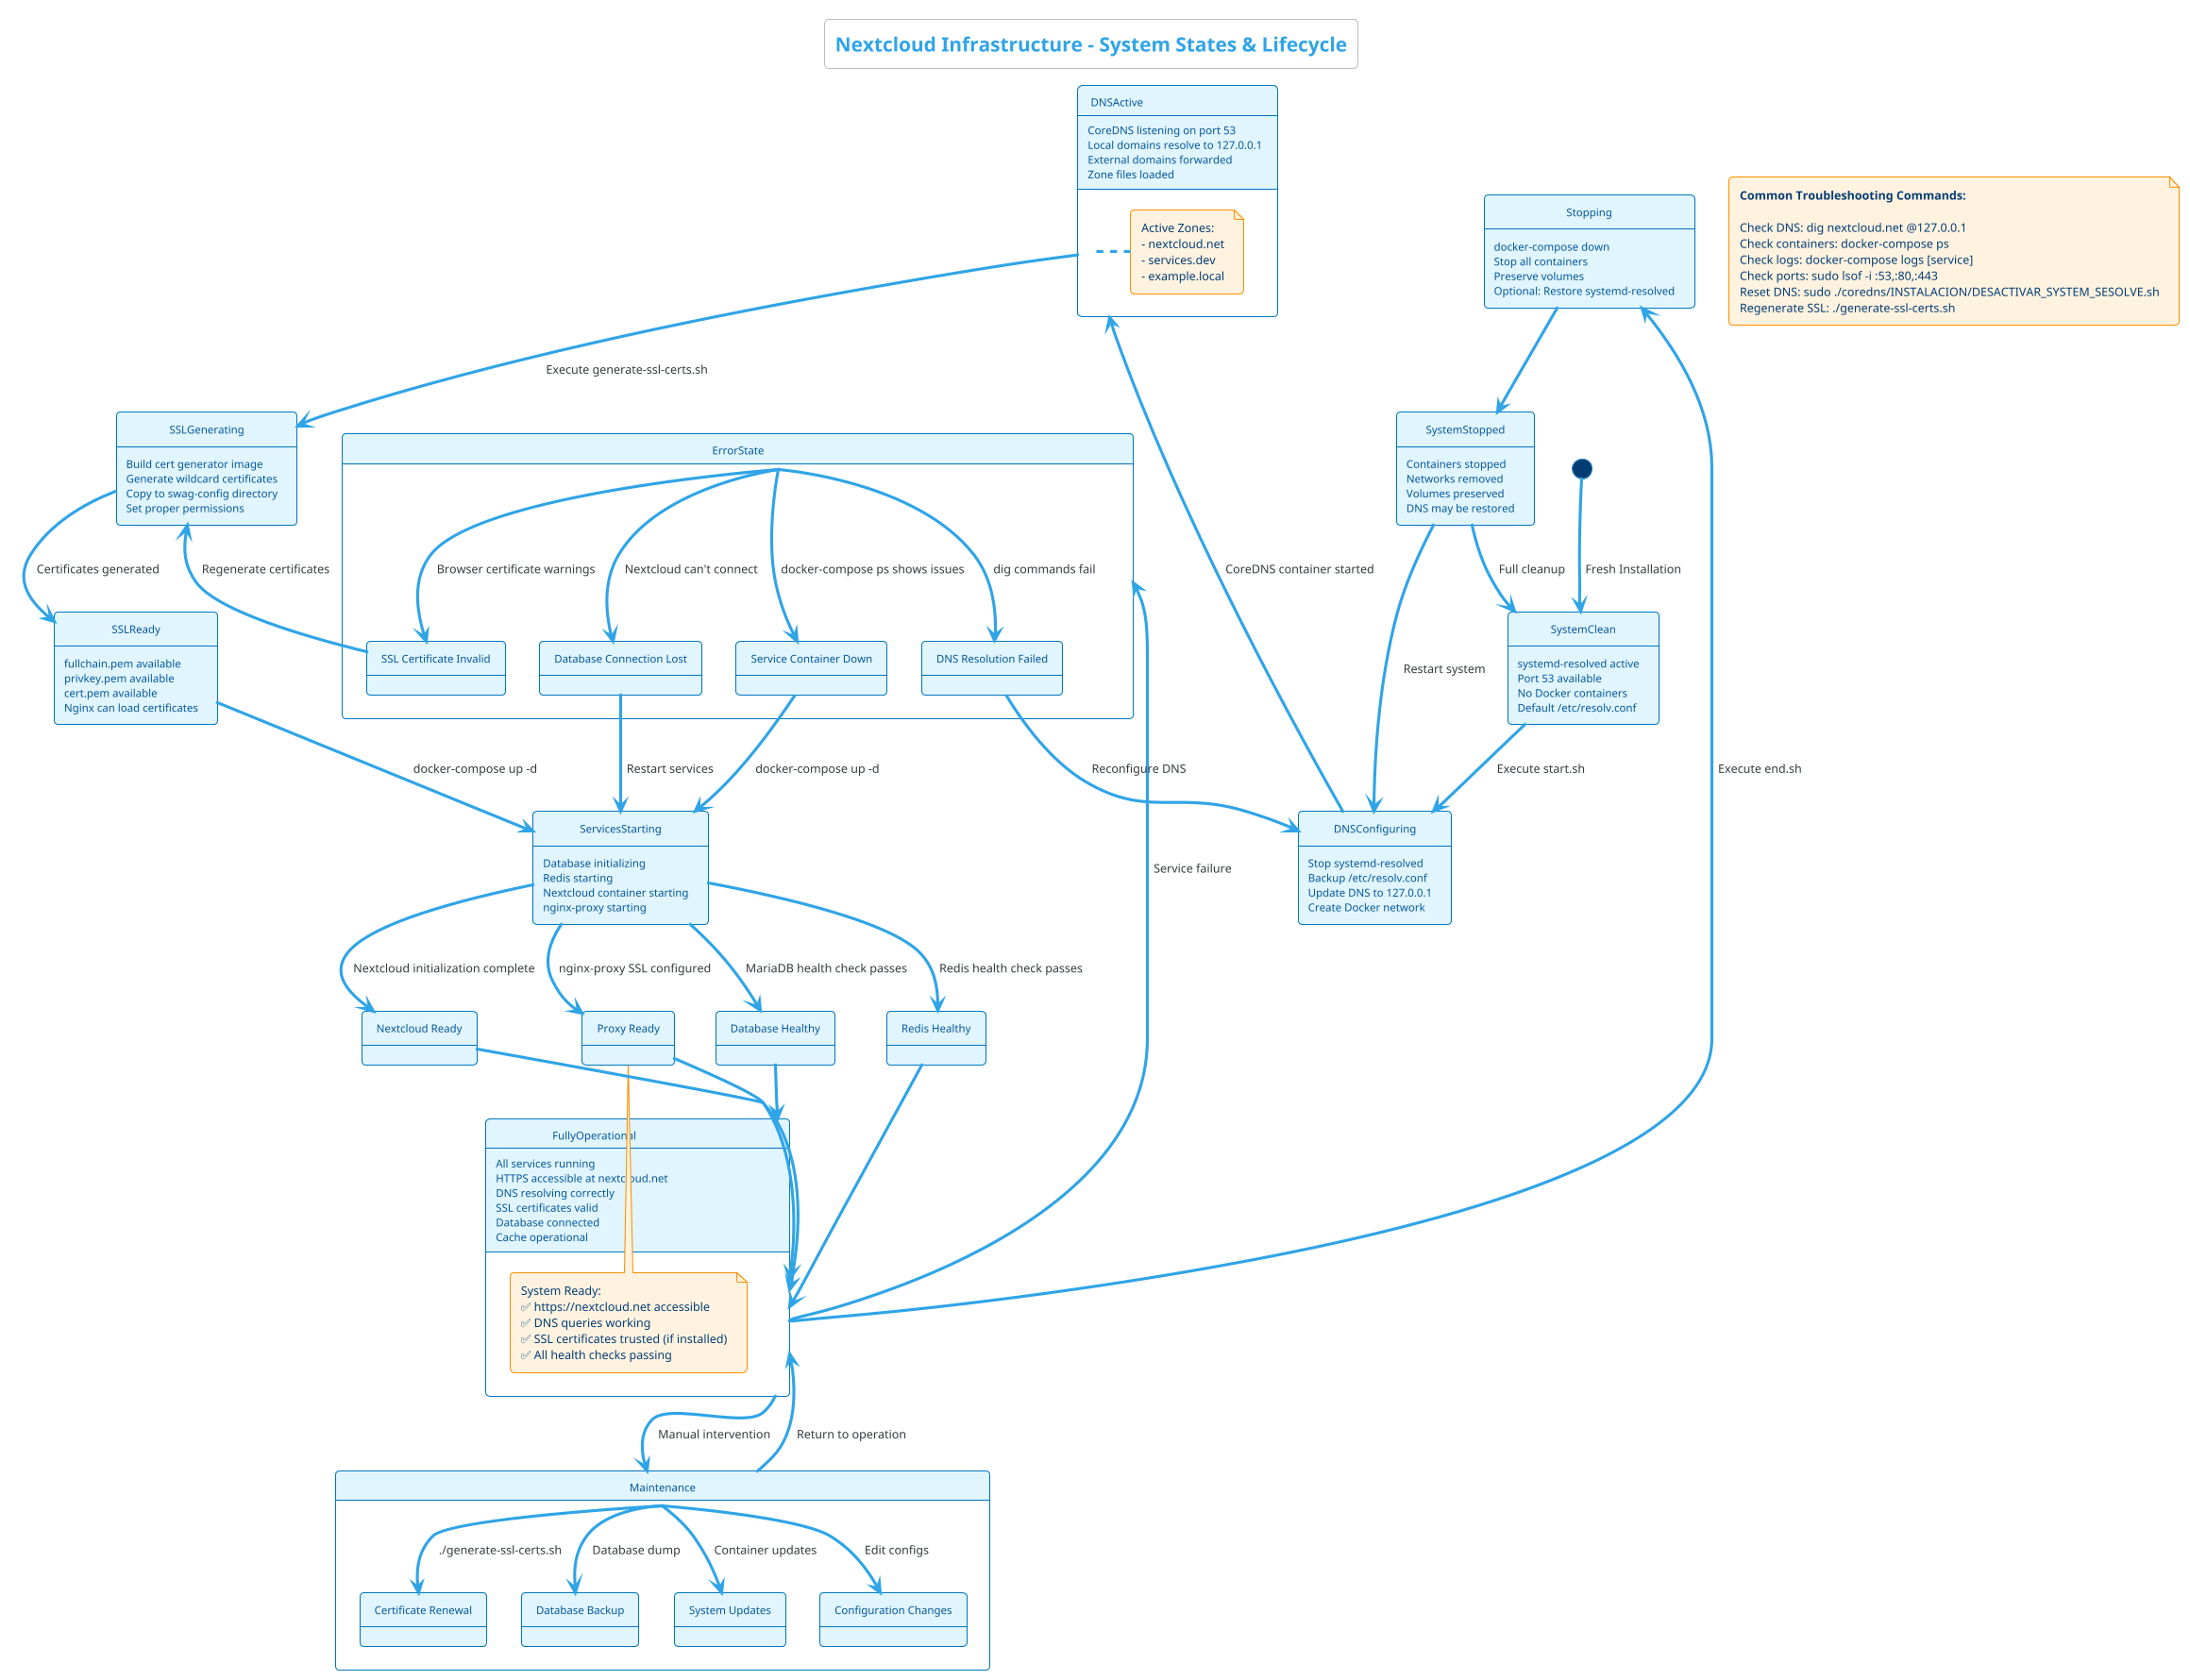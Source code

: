 @startuml Nextcloud System States
!theme cerulean-outline

title Nextcloud Infrastructure - System States & Lifecycle

skinparam state {
    BackgroundColor #E1F5FE
    BorderColor #0277BD
    FontColor #01579B
}

skinparam note {
    BackgroundColor #FFF3E0
    BorderColor #FF8F00
}

[*] --> SystemClean : Fresh Installation

state SystemClean {
    SystemClean : systemd-resolved active
    SystemClean : Port 53 available
    SystemClean : No Docker containers
    SystemClean : Default /etc/resolv.conf
}

SystemClean --> DNSConfiguring : Execute start.sh

state DNSConfiguring {
    DNSConfiguring : Stop systemd-resolved
    DNSConfiguring : Backup /etc/resolv.conf
    DNSConfiguring : Update DNS to 127.0.0.1
    DNSConfiguring : Create Docker network
}

DNSConfiguring --> DNSActive : CoreDNS container started

state DNSActive {
    DNSActive : CoreDNS listening on port 53
    DNSActive : Local domains resolve to 127.0.0.1
    DNSActive : External domains forwarded
    DNSActive : Zone files loaded
    
    note right
        Active Zones:
        - nextcloud.net
        - services.dev  
        - example.local
    end note
}

DNSActive --> SSLGenerating : Execute generate-ssl-certs.sh

state SSLGenerating {
    SSLGenerating : Build cert generator image
    SSLGenerating : Generate wildcard certificates
    SSLGenerating : Copy to swag-config directory
    SSLGenerating : Set proper permissions
}

SSLGenerating --> SSLReady : Certificates generated

state SSLReady {
    SSLReady : fullchain.pem available
    SSLReady : privkey.pem available
    SSLReady : cert.pem available
    SSLReady : Nginx can load certificates
}

SSLReady --> ServicesStarting : docker-compose up -d

state ServicesStarting {
    ServicesStarting : Database initializing
    ServicesStarting : Redis starting
    ServicesStarting : Nextcloud container starting
    ServicesStarting : nginx-proxy starting
}

state "Database Healthy" as DBHealthy
state "Redis Healthy" as RedisHealthy  
state "Nextcloud Ready" as NextcloudReady
state "Proxy Ready" as ProxyReady

ServicesStarting --> DBHealthy : MariaDB health check passes
ServicesStarting --> RedisHealthy : Redis health check passes
ServicesStarting --> NextcloudReady : Nextcloud initialization complete
ServicesStarting --> ProxyReady : nginx-proxy SSL configured

state FullyOperational {
    DBHealthy --> FullyOperational
    RedisHealthy --> FullyOperational  
    NextcloudReady --> FullyOperational
    ProxyReady --> FullyOperational
    
    FullyOperational : All services running
    FullyOperational : HTTPS accessible at nextcloud.net
    FullyOperational : DNS resolving correctly
    FullyOperational : SSL certificates valid
    FullyOperational : Database connected
    FullyOperational : Cache operational
    
    note bottom
        System Ready:
        ✅ https://nextcloud.net accessible
        ✅ DNS queries working
        ✅ SSL certificates trusted (if installed)
        ✅ All health checks passing
    end note
}

FullyOperational --> Maintenance : Manual intervention

state Maintenance {
    state "Certificate Renewal" as CertRenewal
    state "Database Backup" as DBBackup
    state "System Updates" as SysUpdates
    state "Configuration Changes" as ConfigChanges
    
    Maintenance --> CertRenewal : ./generate-ssl-certs.sh
    Maintenance --> DBBackup : Database dump
    Maintenance --> SysUpdates : Container updates
    Maintenance --> ConfigChanges : Edit configs
}

Maintenance --> FullyOperational : Return to operation

FullyOperational --> Stopping : Execute end.sh

state Stopping {
    Stopping : docker-compose down
    Stopping : Stop all containers
    Stopping : Preserve volumes
    Stopping : Optional: Restore systemd-resolved
}

Stopping --> SystemStopped

state SystemStopped {
    SystemStopped : Containers stopped
    SystemStopped : Networks removed
    SystemStopped : Volumes preserved
    SystemStopped : DNS may be restored
}

SystemStopped --> DNSConfiguring : Restart system
SystemStopped --> SystemClean : Full cleanup

' Error states
FullyOperational --> ErrorState : Service failure

state ErrorState {
    state "DNS Resolution Failed" as DNSError
    state "SSL Certificate Invalid" as SSLError
    state "Database Connection Lost" as DBError
    state "Service Container Down" as ContainerError
    
    ErrorState --> DNSError : dig commands fail
    ErrorState --> SSLError : Browser certificate warnings
    ErrorState --> DBError : Nextcloud can't connect
    ErrorState --> ContainerError : docker-compose ps shows issues
}

DNSError --> DNSConfiguring : Reconfigure DNS
SSLError --> SSLGenerating : Regenerate certificates
DBError --> ServicesStarting : Restart services
ContainerError --> ServicesStarting : docker-compose up -d

note as troubleshooting
    **Common Troubleshooting Commands:**
    
    Check DNS: dig nextcloud.net @127.0.0.1
    Check containers: docker-compose ps
    Check logs: docker-compose logs [service]
    Check ports: sudo lsof -i :53,:80,:443
    Reset DNS: sudo ./coredns/INSTALACION/DESACTIVAR_SYSTEM_SESOLVE.sh
    Regenerate SSL: ./generate-ssl-certs.sh
end note

@enduml